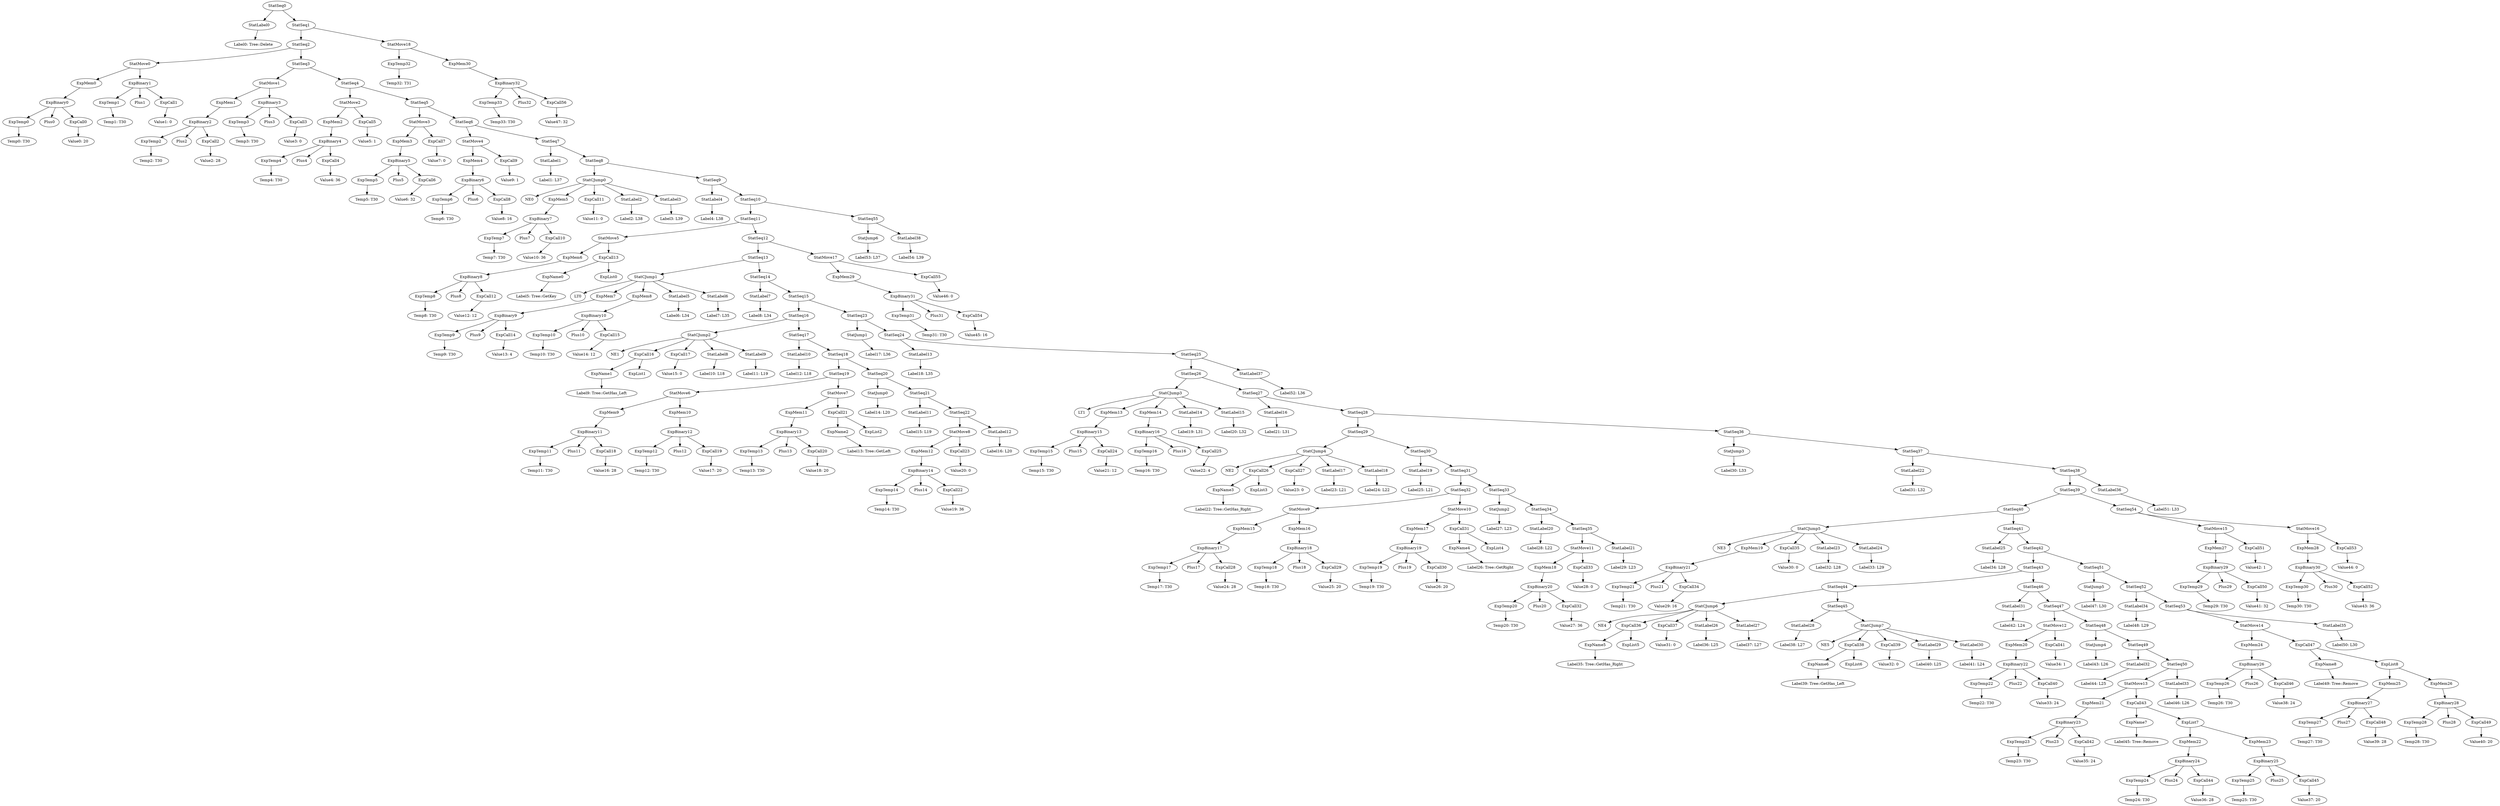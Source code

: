 digraph {
	ordering = out;
	ExpMem30 -> ExpBinary32;
	StatMove18 -> ExpTemp32;
	StatMove18 -> ExpMem30;
	ExpTemp32 -> "Temp32: T31";
	ExpCall55 -> "Value46: 0";
	StatMove17 -> ExpMem29;
	StatMove17 -> ExpCall55;
	ExpMem29 -> ExpBinary31;
	StatSeq38 -> StatSeq39;
	StatSeq38 -> StatLabel36;
	ExpCall53 -> "Value44: 0";
	ExpCall52 -> "Value43: 36";
	ExpBinary30 -> ExpTemp30;
	ExpBinary30 -> Plus30;
	ExpBinary30 -> ExpCall52;
	ExpTemp30 -> "Temp30: T30";
	StatSeq54 -> StatMove15;
	StatSeq54 -> StatMove16;
	StatMove15 -> ExpMem27;
	StatMove15 -> ExpCall51;
	ExpMem27 -> ExpBinary29;
	ExpTemp29 -> "Temp29: T30";
	StatSeq39 -> StatSeq40;
	StatSeq39 -> StatSeq54;
	StatLabel35 -> "Label50: L30";
	StatSeq53 -> StatMove14;
	StatSeq53 -> StatLabel35;
	ExpBinary28 -> ExpTemp28;
	ExpBinary28 -> Plus28;
	ExpBinary28 -> ExpCall49;
	ExpList8 -> ExpMem25;
	ExpList8 -> ExpMem26;
	ExpCall48 -> "Value39: 28";
	ExpTemp27 -> "Temp27: T30";
	ExpCall47 -> ExpName8;
	ExpCall47 -> ExpList8;
	StatMove14 -> ExpMem24;
	StatMove14 -> ExpCall47;
	ExpMem24 -> ExpBinary26;
	ExpBinary26 -> ExpTemp26;
	ExpBinary26 -> Plus26;
	ExpBinary26 -> ExpCall46;
	ExpTemp26 -> "Temp26: T30";
	StatLabel34 -> "Label48: L29";
	StatLabel33 -> "Label46: L26";
	ExpMem23 -> ExpBinary25;
	ExpBinary25 -> ExpTemp25;
	ExpBinary25 -> Plus25;
	ExpBinary25 -> ExpCall45;
	ExpTemp25 -> "Temp25: T30";
	ExpList7 -> ExpMem22;
	ExpList7 -> ExpMem23;
	ExpCall44 -> "Value36: 28";
	ExpTemp31 -> "Temp31: T30";
	ExpTemp24 -> "Temp24: T30";
	ExpCall43 -> ExpName7;
	ExpCall43 -> ExpList7;
	ExpName7 -> "Label45: Tree::Remove";
	StatMove13 -> ExpMem21;
	StatMove13 -> ExpCall43;
	ExpMem21 -> ExpBinary23;
	StatMove16 -> ExpMem28;
	StatMove16 -> ExpCall53;
	ExpBinary23 -> ExpTemp23;
	ExpBinary23 -> Plus23;
	ExpBinary23 -> ExpCall42;
	ExpTemp23 -> "Temp23: T30";
	StatSeq49 -> StatLabel32;
	StatSeq49 -> StatSeq50;
	StatSeq48 -> StatJump4;
	StatSeq48 -> StatSeq49;
	ExpCall41 -> "Value34: 1";
	StatMove12 -> ExpMem20;
	StatMove12 -> ExpCall41;
	ExpMem20 -> ExpBinary22;
	ExpTemp33 -> "Temp33: T30";
	ExpBinary22 -> ExpTemp22;
	ExpBinary22 -> Plus22;
	ExpBinary22 -> ExpCall40;
	ExpTemp22 -> "Temp22: T30";
	StatSeq43 -> StatSeq44;
	StatSeq43 -> StatSeq46;
	StatLabel30 -> "Label41: L24";
	StatSeq47 -> StatMove12;
	StatSeq47 -> StatSeq48;
	StatLabel29 -> "Label40: L25";
	ExpMem25 -> ExpBinary27;
	ExpCall38 -> ExpName6;
	ExpCall38 -> ExpList6;
	ExpBinary31 -> ExpTemp31;
	ExpBinary31 -> Plus31;
	ExpBinary31 -> ExpCall54;
	ExpName6 -> "Label39: Tree::GetHas_Left";
	ExpTemp13 -> "Temp13: T30";
	ExpTemp10 -> "Temp10: T30";
	ExpCall7 -> "Value7: 0";
	StatSeq35 -> StatMove11;
	StatSeq35 -> StatLabel21;
	StatLabel10 -> "Label12: L18";
	StatCJump7 -> NE5;
	StatCJump7 -> ExpCall38;
	StatCJump7 -> ExpCall39;
	StatCJump7 -> StatLabel29;
	StatCJump7 -> StatLabel30;
	StatJump2 -> "Label27: L23";
	StatSeq16 -> StatCJump2;
	StatSeq16 -> StatSeq17;
	StatLabel36 -> "Label51: L33";
	ExpCall50 -> "Value41: 32";
	StatSeq7 -> StatLabel1;
	StatSeq7 -> StatSeq8;
	StatSeq50 -> StatMove13;
	StatSeq50 -> StatLabel33;
	ExpCall17 -> "Value15: 0";
	StatSeq40 -> StatCJump5;
	StatSeq40 -> StatSeq41;
	ExpCall16 -> ExpName1;
	ExpCall16 -> ExpList1;
	StatSeq23 -> StatJump1;
	StatSeq23 -> StatSeq24;
	ExpName1 -> "Label9: Tree::GetHas_Left";
	ExpTemp12 -> "Temp12: T30";
	ExpBinary10 -> ExpTemp10;
	ExpBinary10 -> Plus10;
	ExpBinary10 -> ExpCall15;
	ExpCall25 -> "Value22: 4";
	ExpTemp18 -> "Temp18: T30";
	StatSeq27 -> StatLabel16;
	StatSeq27 -> StatSeq28;
	ExpTemp9 -> "Temp9: T30";
	ExpCall4 -> "Value4: 36";
	StatJump3 -> "Label30: L33";
	StatCJump1 -> LT0;
	StatCJump1 -> ExpMem7;
	StatCJump1 -> ExpMem8;
	StatCJump1 -> StatLabel5;
	StatCJump1 -> StatLabel6;
	ExpCall3 -> "Value3: 0";
	ExpCall22 -> "Value19: 36";
	ExpName0 -> "Label5: Tree::GetKey";
	ExpTemp20 -> "Temp20: T30";
	StatJump6 -> "Label53: L37";
	StatMove5 -> ExpMem6;
	StatMove5 -> ExpCall13;
	ExpCall12 -> "Value12: 12";
	StatLabel2 -> "Label2: L38";
	ExpTemp16 -> "Temp16: T30";
	ExpMem6 -> ExpBinary8;
	StatSeq51 -> StatJump5;
	StatSeq51 -> StatSeq52;
	ExpCall29 -> "Value25: 20";
	ExpMem7 -> ExpBinary9;
	ExpBinary3 -> ExpTemp3;
	ExpBinary3 -> Plus3;
	ExpBinary3 -> ExpCall3;
	ExpCall11 -> "Value11: 0";
	ExpCall36 -> ExpName5;
	ExpCall36 -> ExpList5;
	StatLabel7 -> "Label8: L34";
	ExpBinary4 -> ExpTemp4;
	ExpBinary4 -> Plus4;
	ExpBinary4 -> ExpCall4;
	ExpTemp1 -> "Temp1: T30";
	StatSeq13 -> StatCJump1;
	StatSeq13 -> StatSeq14;
	ExpMem9 -> ExpBinary11;
	ExpCall49 -> "Value40: 20";
	ExpTemp17 -> "Temp17: T30";
	ExpBinary27 -> ExpTemp27;
	ExpBinary27 -> Plus27;
	ExpBinary27 -> ExpCall48;
	StatMove1 -> ExpMem1;
	StatMove1 -> ExpBinary3;
	StatSeq17 -> StatLabel10;
	StatSeq17 -> StatSeq18;
	StatLabel0 -> "Label0: Tree::Delete";
	StatSeq1 -> StatSeq2;
	StatSeq1 -> StatMove18;
	StatSeq30 -> StatLabel19;
	StatSeq30 -> StatSeq31;
	ExpTemp19 -> "Temp19: T30";
	ExpBinary29 -> ExpTemp29;
	ExpBinary29 -> Plus29;
	ExpBinary29 -> ExpCall50;
	StatLabel9 -> "Label11: L19";
	StatLabel25 -> "Label34: L28";
	ExpCall19 -> "Value17: 20";
	StatSeq5 -> StatMove3;
	StatSeq5 -> StatSeq6;
	StatCJump0 -> NE0;
	StatCJump0 -> ExpMem5;
	StatCJump0 -> ExpCall11;
	StatCJump0 -> StatLabel2;
	StatCJump0 -> StatLabel3;
	ExpMem1 -> ExpBinary2;
	ExpTemp2 -> "Temp2: T30";
	StatLabel11 -> "Label15: L19";
	ExpCall27 -> "Value23: 0";
	StatCJump2 -> NE1;
	StatCJump2 -> ExpCall16;
	StatCJump2 -> ExpCall17;
	StatCJump2 -> StatLabel8;
	StatCJump2 -> StatLabel9;
	StatLabel23 -> "Label32: L28";
	ExpCall42 -> "Value35: 24";
	ExpBinary11 -> ExpTemp11;
	ExpBinary11 -> Plus11;
	ExpBinary11 -> ExpCall18;
	ExpCall46 -> "Value38: 24";
	ExpCall15 -> "Value14: 12";
	StatSeq3 -> StatMove1;
	StatSeq3 -> StatSeq4;
	ExpCall2 -> "Value2: 28";
	ExpBinary14 -> ExpTemp14;
	ExpBinary14 -> Plus14;
	ExpBinary14 -> ExpCall22;
	StatMove0 -> ExpMem0;
	StatMove0 -> ExpBinary1;
	StatSeq8 -> StatCJump0;
	StatSeq8 -> StatSeq9;
	ExpMem8 -> ExpBinary10;
	StatSeq6 -> StatMove4;
	StatSeq6 -> StatSeq7;
	ExpTemp11 -> "Temp11: T30";
	StatSeq0 -> StatLabel0;
	StatSeq0 -> StatSeq1;
	StatLabel5 -> "Label6: L34";
	StatSeq55 -> StatJump6;
	StatSeq55 -> StatLabel38;
	ExpTemp5 -> "Temp5: T30";
	ExpBinary17 -> ExpTemp17;
	ExpBinary17 -> Plus17;
	ExpBinary17 -> ExpCall28;
	StatLabel21 -> "Label29: L23";
	ExpTemp8 -> "Temp8: T30";
	ExpMem15 -> ExpBinary17;
	ExpName5 -> "Label35: Tree::GetHas_Right";
	StatLabel37 -> "Label52: L36";
	ExpTemp0 -> "Temp0: T30";
	ExpMem22 -> ExpBinary24;
	StatSeq44 -> StatCJump6;
	StatSeq44 -> StatSeq45;
	ExpMem5 -> ExpBinary7;
	StatSeq9 -> StatLabel4;
	StatSeq9 -> StatSeq10;
	StatLabel18 -> "Label24: L22";
	ExpCall0 -> "Value0: 20";
	StatJump1 -> "Label17: L36";
	StatLabel1 -> "Label1: L37";
	StatLabel31 -> "Label42: L24";
	ExpCall18 -> "Value16: 28";
	StatSeq4 -> StatMove2;
	StatSeq4 -> StatSeq5;
	ExpMem0 -> ExpBinary0;
	ExpBinary6 -> ExpTemp6;
	ExpBinary6 -> Plus6;
	ExpBinary6 -> ExpCall8;
	StatLabel32 -> "Label44: L25";
	ExpBinary2 -> ExpTemp2;
	ExpBinary2 -> Plus2;
	ExpBinary2 -> ExpCall2;
	ExpMem16 -> ExpBinary18;
	ExpBinary1 -> ExpTemp1;
	ExpBinary1 -> Plus1;
	ExpBinary1 -> ExpCall1;
	ExpMem26 -> ExpBinary28;
	ExpCall10 -> "Value10: 36";
	StatLabel16 -> "Label21: L31";
	ExpCall54 -> "Value45: 16";
	ExpCall8 -> "Value8: 16";
	ExpCall5 -> "Value5: 1";
	StatCJump6 -> NE4;
	StatCJump6 -> ExpCall36;
	StatCJump6 -> ExpCall37;
	StatCJump6 -> StatLabel26;
	StatCJump6 -> StatLabel27;
	ExpMem28 -> ExpBinary30;
	ExpName8 -> "Label49: Tree::Remove";
	StatMove2 -> ExpMem2;
	StatMove2 -> ExpCall5;
	ExpBinary13 -> ExpTemp13;
	ExpBinary13 -> Plus13;
	ExpBinary13 -> ExpCall20;
	StatLabel24 -> "Label33: L29";
	StatSeq42 -> StatSeq43;
	StatSeq42 -> StatSeq51;
	ExpMem2 -> ExpBinary4;
	StatSeq11 -> StatMove5;
	StatSeq11 -> StatSeq12;
	ExpBinary15 -> ExpTemp15;
	ExpBinary15 -> Plus15;
	ExpBinary15 -> ExpCall24;
	StatSeq20 -> StatJump0;
	StatSeq20 -> StatSeq21;
	ExpBinary7 -> ExpTemp7;
	ExpBinary7 -> Plus7;
	ExpBinary7 -> ExpCall10;
	ExpBinary5 -> ExpTemp5;
	ExpBinary5 -> Plus5;
	ExpBinary5 -> ExpCall6;
	StatSeq52 -> StatLabel34;
	StatSeq52 -> StatSeq53;
	ExpMem3 -> ExpBinary5;
	ExpCall9 -> "Value9: 1";
	StatSeq25 -> StatSeq26;
	StatSeq25 -> StatLabel37;
	StatMove3 -> ExpMem3;
	StatMove3 -> ExpCall7;
	ExpBinary12 -> ExpTemp12;
	ExpBinary12 -> Plus12;
	ExpBinary12 -> ExpCall19;
	StatMove6 -> ExpMem9;
	StatMove6 -> ExpMem10;
	ExpBinary8 -> ExpTemp8;
	ExpBinary8 -> Plus8;
	ExpBinary8 -> ExpCall12;
	StatSeq26 -> StatCJump3;
	StatSeq26 -> StatSeq27;
	ExpCall20 -> "Value18: 20";
	StatMove11 -> ExpMem18;
	StatMove11 -> ExpCall33;
	ExpTemp7 -> "Temp7: T30";
	StatMove7 -> ExpMem11;
	StatMove7 -> ExpCall21;
	ExpCall21 -> ExpName2;
	ExpCall21 -> ExpList2;
	ExpName2 -> "Label13: Tree::GetLeft";
	ExpCall37 -> "Value31: 0";
	StatJump0 -> "Label14: L20";
	StatSeq21 -> StatLabel11;
	StatSeq21 -> StatSeq22;
	StatLabel6 -> "Label7: L35";
	ExpTemp14 -> "Temp14: T30";
	StatSeq45 -> StatLabel28;
	StatSeq45 -> StatCJump7;
	ExpCall40 -> "Value33: 24";
	ExpMem12 -> ExpBinary14;
	StatSeq29 -> StatCJump4;
	StatSeq29 -> StatSeq30;
	ExpCall39 -> "Value32: 0";
	StatSeq19 -> StatMove6;
	StatSeq19 -> StatMove7;
	StatSeq22 -> StatMove8;
	StatSeq22 -> StatLabel12;
	ExpBinary0 -> ExpTemp0;
	ExpBinary0 -> Plus0;
	ExpBinary0 -> ExpCall0;
	StatLabel12 -> "Label16: L20";
	StatSeq33 -> StatJump2;
	StatSeq33 -> StatSeq34;
	StatSeq15 -> StatSeq16;
	StatSeq15 -> StatSeq23;
	StatSeq2 -> StatMove0;
	StatSeq2 -> StatSeq3;
	StatLabel13 -> "Label18: L35";
	StatLabel26 -> "Label36: L25";
	StatSeq46 -> StatLabel31;
	StatSeq46 -> StatSeq47;
	StatSeq24 -> StatLabel13;
	StatSeq24 -> StatSeq25;
	ExpBinary21 -> ExpTemp21;
	ExpBinary21 -> Plus21;
	ExpBinary21 -> ExpCall34;
	StatCJump3 -> LT1;
	StatCJump3 -> ExpMem13;
	StatCJump3 -> ExpMem14;
	StatCJump3 -> StatLabel14;
	StatCJump3 -> StatLabel15;
	ExpTemp15 -> "Temp15: T30";
	StatLabel38 -> "Label54: L39";
	ExpCall24 -> "Value21: 12";
	StatJump5 -> "Label47: L30";
	ExpCall45 -> "Value37: 20";
	StatLabel17 -> "Label23: L21";
	StatLabel27 -> "Label37: L27";
	StatSeq14 -> StatLabel7;
	StatSeq14 -> StatSeq15;
	StatCJump4 -> NE2;
	StatCJump4 -> ExpCall26;
	StatCJump4 -> ExpCall27;
	StatCJump4 -> StatLabel17;
	StatCJump4 -> StatLabel18;
	ExpMem13 -> ExpBinary15;
	ExpBinary16 -> ExpTemp16;
	ExpBinary16 -> Plus16;
	ExpBinary16 -> ExpCall25;
	ExpCall26 -> ExpName3;
	ExpCall26 -> ExpList3;
	ExpBinary32 -> ExpTemp33;
	ExpBinary32 -> Plus32;
	ExpBinary32 -> ExpCall56;
	ExpCall51 -> "Value42: 1";
	StatSeq31 -> StatSeq32;
	StatSeq31 -> StatSeq33;
	ExpMem14 -> ExpBinary16;
	StatSeq10 -> StatSeq11;
	StatSeq10 -> StatSeq55;
	StatLabel14 -> "Label19: L31";
	StatLabel15 -> "Label20: L32";
	ExpName3 -> "Label22: Tree::GetHas_Right";
	StatLabel19 -> "Label25: L21";
	ExpCall6 -> "Value6: 32";
	ExpCall28 -> "Value24: 28";
	StatMove4 -> ExpMem4;
	StatMove4 -> ExpCall9;
	ExpCall13 -> ExpName0;
	ExpCall13 -> ExpList0;
	StatMove9 -> ExpMem15;
	StatMove9 -> ExpMem16;
	ExpTemp3 -> "Temp3: T30";
	StatLabel8 -> "Label10: L18";
	StatSeq37 -> StatLabel22;
	StatSeq37 -> StatSeq38;
	ExpTemp6 -> "Temp6: T30";
	ExpBinary18 -> ExpTemp18;
	ExpBinary18 -> Plus18;
	ExpBinary18 -> ExpCall29;
	ExpMem11 -> ExpBinary13;
	StatSeq36 -> StatJump3;
	StatSeq36 -> StatSeq37;
	ExpTemp28 -> "Temp28: T30";
	StatMove8 -> ExpMem12;
	StatMove8 -> ExpCall23;
	ExpBinary20 -> ExpTemp20;
	ExpBinary20 -> Plus20;
	ExpBinary20 -> ExpCall32;
	StatSeq32 -> StatMove9;
	StatSeq32 -> StatMove10;
	StatLabel22 -> "Label31: L32";
	ExpBinary19 -> ExpTemp19;
	ExpBinary19 -> Plus19;
	ExpBinary19 -> ExpCall30;
	ExpCall30 -> "Value26: 20";
	ExpMem17 -> ExpBinary19;
	ExpMem4 -> ExpBinary6;
	StatMove10 -> ExpMem17;
	StatMove10 -> ExpCall31;
	ExpCall14 -> "Value13: 4";
	ExpName4 -> "Label26: Tree::GetRight";
	StatJump4 -> "Label43: L26";
	ExpMem10 -> ExpBinary12;
	ExpCall31 -> ExpName4;
	ExpCall31 -> ExpList4;
	StatSeq34 -> StatLabel20;
	StatSeq34 -> StatSeq35;
	StatLabel4 -> "Label4: L38";
	ExpCall32 -> "Value27: 36";
	ExpMem18 -> ExpBinary20;
	ExpBinary24 -> ExpTemp24;
	ExpBinary24 -> Plus24;
	ExpBinary24 -> ExpCall44;
	ExpBinary9 -> ExpTemp9;
	ExpBinary9 -> Plus9;
	ExpBinary9 -> ExpCall14;
	ExpCall33 -> "Value28: 0";
	StatSeq28 -> StatSeq29;
	StatSeq28 -> StatSeq36;
	StatLabel20 -> "Label28: L22";
	ExpCall1 -> "Value1: 0";
	ExpMem19 -> ExpBinary21;
	StatCJump5 -> NE3;
	StatCJump5 -> ExpMem19;
	StatCJump5 -> ExpCall35;
	StatCJump5 -> StatLabel23;
	StatCJump5 -> StatLabel24;
	ExpTemp21 -> "Temp21: T30";
	StatSeq12 -> StatSeq13;
	StatSeq12 -> StatMove17;
	ExpTemp4 -> "Temp4: T30";
	ExpCall34 -> "Value29: 16";
	ExpCall56 -> "Value47: 32";
	ExpCall35 -> "Value30: 0";
	StatLabel3 -> "Label3: L39";
	StatSeq18 -> StatSeq19;
	StatSeq18 -> StatSeq20;
	StatSeq41 -> StatLabel25;
	StatSeq41 -> StatSeq42;
	ExpCall23 -> "Value20: 0";
	StatLabel28 -> "Label38: L27";
}

